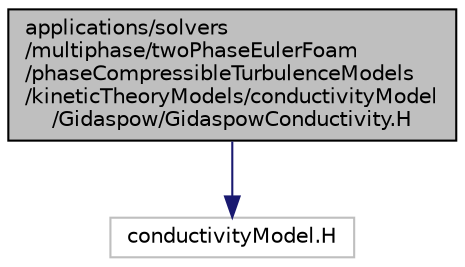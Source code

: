 digraph "applications/solvers/multiphase/twoPhaseEulerFoam/phaseCompressibleTurbulenceModels/kineticTheoryModels/conductivityModel/Gidaspow/GidaspowConductivity.H"
{
  bgcolor="transparent";
  edge [fontname="Helvetica",fontsize="10",labelfontname="Helvetica",labelfontsize="10"];
  node [fontname="Helvetica",fontsize="10",shape=record];
  Node0 [label="applications/solvers\l/multiphase/twoPhaseEulerFoam\l/phaseCompressibleTurbulenceModels\l/kineticTheoryModels/conductivityModel\l/Gidaspow/GidaspowConductivity.H",height=0.2,width=0.4,color="black", fillcolor="grey75", style="filled", fontcolor="black"];
  Node0 -> Node1 [color="midnightblue",fontsize="10",style="solid",fontname="Helvetica"];
  Node1 [label="conductivityModel.H",height=0.2,width=0.4,color="grey75"];
}
